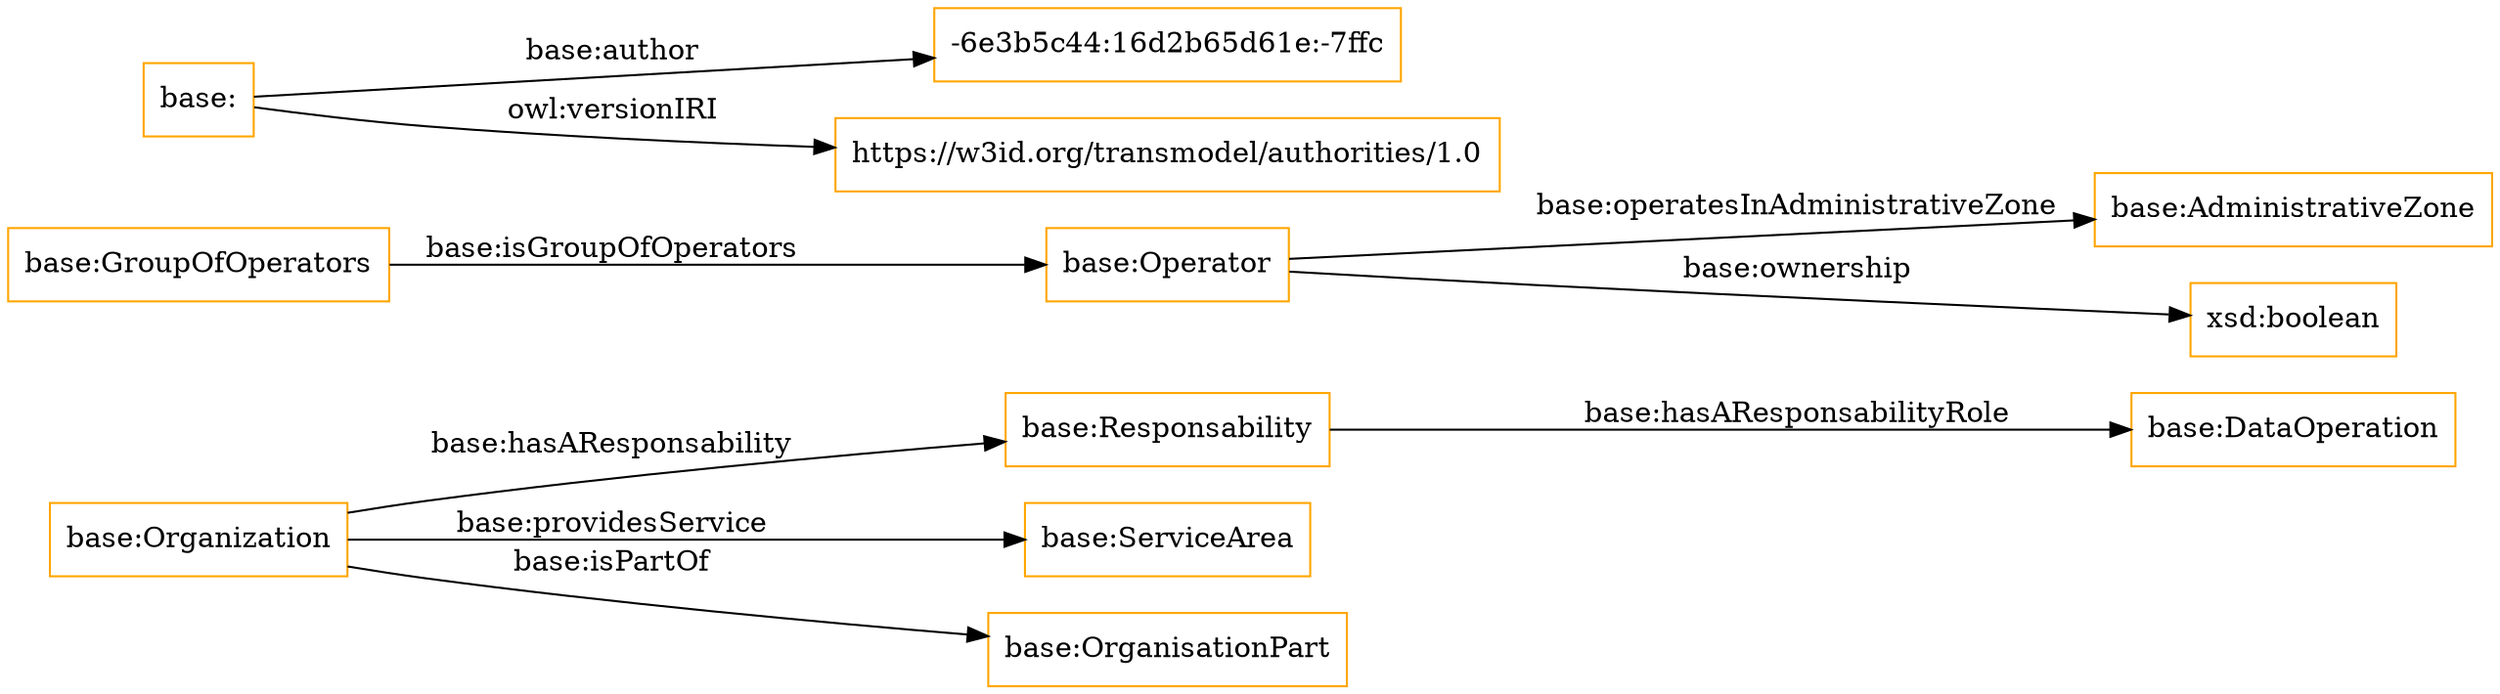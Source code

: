 digraph ar2dtool_diagram { 
rankdir=LR;
size="1501"
node [shape = rectangle, color="orange"]; "base:Responsability" "base:ServiceArea" "base:Organization" "base:DataOperation" "base:OrganisationPart" "base:AdministrativeZone" "base:GroupOfOperators" "base:Operator" ; /*classes style*/
	"base:" -> "-6e3b5c44:16d2b65d61e:-7ffc" [ label = "base:author" ];
	"base:" -> "https://w3id.org/transmodel/authorities/1.0" [ label = "owl:versionIRI" ];
	"base:Operator" -> "base:AdministrativeZone" [ label = "base:operatesInAdministrativeZone" ];
	"base:Organization" -> "base:ServiceArea" [ label = "base:providesService" ];
	"base:Operator" -> "xsd:boolean" [ label = "base:ownership" ];
	"base:Organization" -> "base:Responsability" [ label = "base:hasAResponsability" ];
	"base:Responsability" -> "base:DataOperation" [ label = "base:hasAResponsabilityRole" ];
	"base:Organization" -> "base:OrganisationPart" [ label = "base:isPartOf" ];
	"base:GroupOfOperators" -> "base:Operator" [ label = "base:isGroupOfOperators" ];

}
